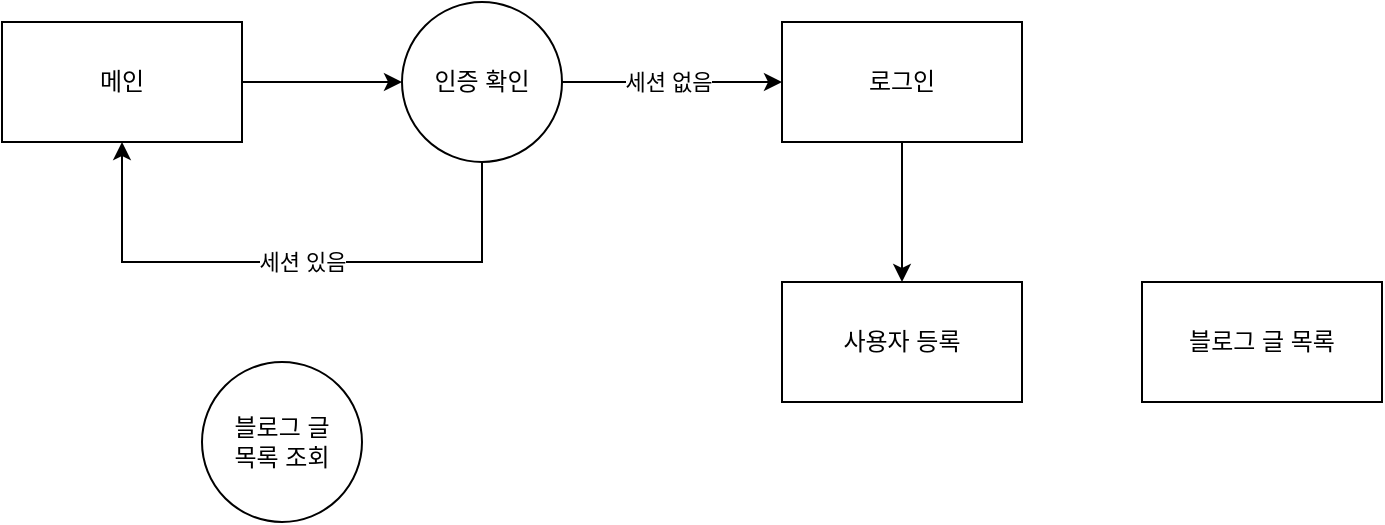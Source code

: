 <mxfile version="20.7.4" type="github">
  <diagram id="MY1LiLIPlrJ54WWhlX35" name="페이지-1">
    <mxGraphModel dx="989" dy="549" grid="1" gridSize="10" guides="1" tooltips="1" connect="1" arrows="1" fold="1" page="1" pageScale="1" pageWidth="827" pageHeight="1169" math="0" shadow="0">
      <root>
        <mxCell id="0" />
        <mxCell id="1" parent="0" />
        <mxCell id="s9HX1IU633ItVYGYn2t1-1" value="메인" style="rounded=0;whiteSpace=wrap;html=1;" parent="1" vertex="1">
          <mxGeometry x="40" y="40" width="120" height="60" as="geometry" />
        </mxCell>
        <mxCell id="s9HX1IU633ItVYGYn2t1-2" value="블로그 글 목록" style="rounded=0;whiteSpace=wrap;html=1;" parent="1" vertex="1">
          <mxGeometry x="610" y="170" width="120" height="60" as="geometry" />
        </mxCell>
        <mxCell id="s9HX1IU633ItVYGYn2t1-4" value="블로그 글 &lt;br&gt;목록 조회" style="ellipse;whiteSpace=wrap;html=1;aspect=fixed;" parent="1" vertex="1">
          <mxGeometry x="140" y="210" width="80" height="80" as="geometry" />
        </mxCell>
        <mxCell id="Uj1SNhuvzONEDBK5m77G-2" value="로그인" style="rounded=0;whiteSpace=wrap;html=1;" vertex="1" parent="1">
          <mxGeometry x="430" y="40" width="120" height="60" as="geometry" />
        </mxCell>
        <mxCell id="Uj1SNhuvzONEDBK5m77G-3" value="사용자 등록" style="rounded=0;whiteSpace=wrap;html=1;" vertex="1" parent="1">
          <mxGeometry x="430" y="170" width="120" height="60" as="geometry" />
        </mxCell>
        <mxCell id="Uj1SNhuvzONEDBK5m77G-4" value="인증 확인" style="ellipse;whiteSpace=wrap;html=1;aspect=fixed;" vertex="1" parent="1">
          <mxGeometry x="240" y="30" width="80" height="80" as="geometry" />
        </mxCell>
        <mxCell id="Uj1SNhuvzONEDBK5m77G-6" value="" style="endArrow=classic;html=1;rounded=0;exitX=1;exitY=0.5;exitDx=0;exitDy=0;entryX=0;entryY=0.5;entryDx=0;entryDy=0;" edge="1" parent="1" source="s9HX1IU633ItVYGYn2t1-1" target="Uj1SNhuvzONEDBK5m77G-4">
          <mxGeometry width="50" height="50" relative="1" as="geometry">
            <mxPoint x="70" y="200" as="sourcePoint" />
            <mxPoint x="120" y="150" as="targetPoint" />
          </mxGeometry>
        </mxCell>
        <mxCell id="Uj1SNhuvzONEDBK5m77G-7" value="" style="endArrow=classic;html=1;rounded=0;exitX=0.5;exitY=1;exitDx=0;exitDy=0;entryX=0.5;entryY=1;entryDx=0;entryDy=0;" edge="1" parent="1" source="Uj1SNhuvzONEDBK5m77G-4" target="s9HX1IU633ItVYGYn2t1-1">
          <mxGeometry width="50" height="50" relative="1" as="geometry">
            <mxPoint x="320" y="230" as="sourcePoint" />
            <mxPoint x="50" y="160" as="targetPoint" />
            <Array as="points">
              <mxPoint x="280" y="160" />
              <mxPoint x="100" y="160" />
            </Array>
          </mxGeometry>
        </mxCell>
        <mxCell id="Uj1SNhuvzONEDBK5m77G-10" value="세션 있음" style="edgeLabel;html=1;align=center;verticalAlign=middle;resizable=0;points=[];" vertex="1" connectable="0" parent="Uj1SNhuvzONEDBK5m77G-7">
          <mxGeometry x="-0.103" relative="1" as="geometry">
            <mxPoint x="-10" as="offset" />
          </mxGeometry>
        </mxCell>
        <mxCell id="Uj1SNhuvzONEDBK5m77G-11" value="" style="endArrow=classic;html=1;rounded=0;exitX=1;exitY=0.5;exitDx=0;exitDy=0;entryX=0;entryY=0.5;entryDx=0;entryDy=0;" edge="1" parent="1" source="Uj1SNhuvzONEDBK5m77G-4" target="Uj1SNhuvzONEDBK5m77G-2">
          <mxGeometry width="50" height="50" relative="1" as="geometry">
            <mxPoint x="320" y="230" as="sourcePoint" />
            <mxPoint x="370" y="180" as="targetPoint" />
          </mxGeometry>
        </mxCell>
        <mxCell id="Uj1SNhuvzONEDBK5m77G-12" value="세션 없음" style="edgeLabel;html=1;align=center;verticalAlign=middle;resizable=0;points=[];" vertex="1" connectable="0" parent="Uj1SNhuvzONEDBK5m77G-11">
          <mxGeometry x="-0.223" relative="1" as="geometry">
            <mxPoint x="10" as="offset" />
          </mxGeometry>
        </mxCell>
        <mxCell id="Uj1SNhuvzONEDBK5m77G-13" value="" style="endArrow=classic;html=1;rounded=0;exitX=0.5;exitY=1;exitDx=0;exitDy=0;entryX=0.5;entryY=0;entryDx=0;entryDy=0;" edge="1" parent="1" source="Uj1SNhuvzONEDBK5m77G-2" target="Uj1SNhuvzONEDBK5m77G-3">
          <mxGeometry width="50" height="50" relative="1" as="geometry">
            <mxPoint x="480" y="230" as="sourcePoint" />
            <mxPoint x="530" y="180" as="targetPoint" />
          </mxGeometry>
        </mxCell>
      </root>
    </mxGraphModel>
  </diagram>
</mxfile>
